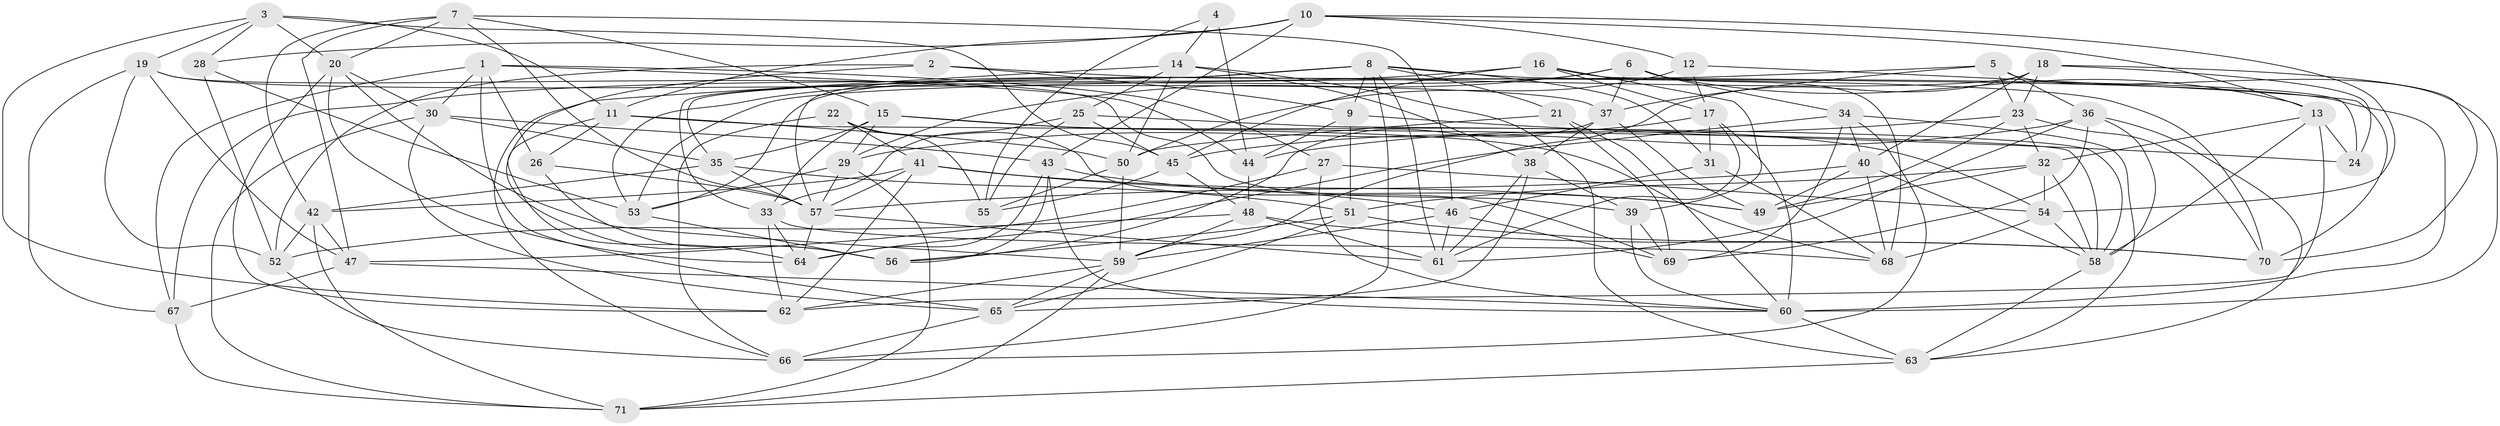 // original degree distribution, {4: 1.0}
// Generated by graph-tools (version 1.1) at 2025/27/03/09/25 03:27:00]
// undirected, 71 vertices, 205 edges
graph export_dot {
graph [start="1"]
  node [color=gray90,style=filled];
  1;
  2;
  3;
  4;
  5;
  6;
  7;
  8;
  9;
  10;
  11;
  12;
  13;
  14;
  15;
  16;
  17;
  18;
  19;
  20;
  21;
  22;
  23;
  24;
  25;
  26;
  27;
  28;
  29;
  30;
  31;
  32;
  33;
  34;
  35;
  36;
  37;
  38;
  39;
  40;
  41;
  42;
  43;
  44;
  45;
  46;
  47;
  48;
  49;
  50;
  51;
  52;
  53;
  54;
  55;
  56;
  57;
  58;
  59;
  60;
  61;
  62;
  63;
  64;
  65;
  66;
  67;
  68;
  69;
  70;
  71;
  1 -- 26 [weight=1.0];
  1 -- 27 [weight=1.0];
  1 -- 30 [weight=1.0];
  1 -- 44 [weight=1.0];
  1 -- 65 [weight=1.0];
  1 -- 67 [weight=1.0];
  2 -- 9 [weight=1.0];
  2 -- 52 [weight=1.0];
  2 -- 56 [weight=1.0];
  2 -- 70 [weight=1.0];
  3 -- 11 [weight=1.0];
  3 -- 19 [weight=1.0];
  3 -- 20 [weight=1.0];
  3 -- 28 [weight=1.0];
  3 -- 45 [weight=1.0];
  3 -- 62 [weight=1.0];
  4 -- 14 [weight=1.0];
  4 -- 44 [weight=2.0];
  4 -- 55 [weight=1.0];
  5 -- 23 [weight=1.0];
  5 -- 36 [weight=1.0];
  5 -- 37 [weight=1.0];
  5 -- 53 [weight=1.0];
  5 -- 60 [weight=2.0];
  6 -- 13 [weight=1.0];
  6 -- 29 [weight=1.0];
  6 -- 34 [weight=1.0];
  6 -- 37 [weight=1.0];
  6 -- 53 [weight=1.0];
  6 -- 68 [weight=1.0];
  7 -- 15 [weight=1.0];
  7 -- 20 [weight=1.0];
  7 -- 42 [weight=1.0];
  7 -- 46 [weight=1.0];
  7 -- 47 [weight=1.0];
  7 -- 57 [weight=1.0];
  8 -- 9 [weight=2.0];
  8 -- 21 [weight=1.0];
  8 -- 31 [weight=1.0];
  8 -- 33 [weight=1.0];
  8 -- 35 [weight=1.0];
  8 -- 57 [weight=1.0];
  8 -- 60 [weight=1.0];
  8 -- 61 [weight=1.0];
  8 -- 66 [weight=1.0];
  9 -- 24 [weight=1.0];
  9 -- 44 [weight=1.0];
  9 -- 51 [weight=1.0];
  10 -- 11 [weight=1.0];
  10 -- 12 [weight=1.0];
  10 -- 13 [weight=1.0];
  10 -- 28 [weight=1.0];
  10 -- 43 [weight=1.0];
  10 -- 54 [weight=1.0];
  11 -- 26 [weight=1.0];
  11 -- 50 [weight=1.0];
  11 -- 58 [weight=1.0];
  11 -- 64 [weight=1.0];
  12 -- 17 [weight=1.0];
  12 -- 50 [weight=1.0];
  12 -- 70 [weight=1.0];
  13 -- 24 [weight=1.0];
  13 -- 32 [weight=1.0];
  13 -- 58 [weight=1.0];
  13 -- 62 [weight=1.0];
  14 -- 25 [weight=1.0];
  14 -- 38 [weight=1.0];
  14 -- 50 [weight=1.0];
  14 -- 63 [weight=1.0];
  14 -- 66 [weight=1.0];
  15 -- 29 [weight=1.0];
  15 -- 33 [weight=1.0];
  15 -- 35 [weight=1.0];
  15 -- 54 [weight=1.0];
  15 -- 68 [weight=1.0];
  16 -- 17 [weight=1.0];
  16 -- 24 [weight=1.0];
  16 -- 39 [weight=1.0];
  16 -- 45 [weight=1.0];
  16 -- 67 [weight=2.0];
  17 -- 29 [weight=1.0];
  17 -- 31 [weight=1.0];
  17 -- 60 [weight=1.0];
  17 -- 61 [weight=1.0];
  18 -- 23 [weight=1.0];
  18 -- 24 [weight=1.0];
  18 -- 40 [weight=1.0];
  18 -- 53 [weight=1.0];
  18 -- 59 [weight=1.0];
  18 -- 70 [weight=1.0];
  19 -- 37 [weight=1.0];
  19 -- 39 [weight=1.0];
  19 -- 47 [weight=1.0];
  19 -- 52 [weight=1.0];
  19 -- 67 [weight=1.0];
  20 -- 30 [weight=1.0];
  20 -- 59 [weight=1.0];
  20 -- 62 [weight=1.0];
  20 -- 64 [weight=1.0];
  21 -- 50 [weight=1.0];
  21 -- 60 [weight=1.0];
  21 -- 69 [weight=1.0];
  22 -- 41 [weight=1.0];
  22 -- 55 [weight=1.0];
  22 -- 66 [weight=1.0];
  22 -- 69 [weight=1.0];
  23 -- 32 [weight=1.0];
  23 -- 44 [weight=1.0];
  23 -- 49 [weight=1.0];
  23 -- 70 [weight=1.0];
  25 -- 33 [weight=1.0];
  25 -- 45 [weight=1.0];
  25 -- 55 [weight=2.0];
  25 -- 58 [weight=1.0];
  26 -- 56 [weight=1.0];
  26 -- 57 [weight=1.0];
  27 -- 47 [weight=1.0];
  27 -- 54 [weight=1.0];
  27 -- 60 [weight=1.0];
  28 -- 52 [weight=1.0];
  28 -- 53 [weight=1.0];
  29 -- 53 [weight=1.0];
  29 -- 57 [weight=1.0];
  29 -- 71 [weight=1.0];
  30 -- 35 [weight=1.0];
  30 -- 43 [weight=1.0];
  30 -- 65 [weight=1.0];
  30 -- 71 [weight=1.0];
  31 -- 46 [weight=1.0];
  31 -- 68 [weight=1.0];
  32 -- 49 [weight=1.0];
  32 -- 51 [weight=1.0];
  32 -- 54 [weight=1.0];
  32 -- 58 [weight=1.0];
  33 -- 62 [weight=1.0];
  33 -- 64 [weight=1.0];
  33 -- 68 [weight=1.0];
  34 -- 40 [weight=1.0];
  34 -- 63 [weight=1.0];
  34 -- 64 [weight=1.0];
  34 -- 66 [weight=1.0];
  34 -- 69 [weight=1.0];
  35 -- 42 [weight=1.0];
  35 -- 51 [weight=1.0];
  35 -- 57 [weight=1.0];
  36 -- 45 [weight=1.0];
  36 -- 58 [weight=1.0];
  36 -- 61 [weight=1.0];
  36 -- 63 [weight=1.0];
  36 -- 69 [weight=1.0];
  37 -- 38 [weight=1.0];
  37 -- 49 [weight=1.0];
  37 -- 56 [weight=1.0];
  38 -- 39 [weight=2.0];
  38 -- 61 [weight=1.0];
  38 -- 65 [weight=1.0];
  39 -- 60 [weight=1.0];
  39 -- 69 [weight=1.0];
  40 -- 49 [weight=1.0];
  40 -- 57 [weight=1.0];
  40 -- 58 [weight=1.0];
  40 -- 68 [weight=1.0];
  41 -- 42 [weight=1.0];
  41 -- 46 [weight=1.0];
  41 -- 49 [weight=1.0];
  41 -- 57 [weight=1.0];
  41 -- 62 [weight=1.0];
  42 -- 47 [weight=1.0];
  42 -- 52 [weight=1.0];
  42 -- 71 [weight=1.0];
  43 -- 49 [weight=1.0];
  43 -- 56 [weight=1.0];
  43 -- 60 [weight=1.0];
  43 -- 64 [weight=1.0];
  44 -- 48 [weight=1.0];
  45 -- 48 [weight=1.0];
  45 -- 55 [weight=1.0];
  46 -- 59 [weight=1.0];
  46 -- 61 [weight=1.0];
  46 -- 69 [weight=1.0];
  47 -- 60 [weight=1.0];
  47 -- 67 [weight=1.0];
  48 -- 52 [weight=1.0];
  48 -- 59 [weight=1.0];
  48 -- 61 [weight=1.0];
  48 -- 70 [weight=1.0];
  50 -- 55 [weight=1.0];
  50 -- 59 [weight=1.0];
  51 -- 56 [weight=1.0];
  51 -- 65 [weight=1.0];
  51 -- 70 [weight=1.0];
  52 -- 66 [weight=1.0];
  53 -- 56 [weight=1.0];
  54 -- 58 [weight=1.0];
  54 -- 68 [weight=1.0];
  57 -- 61 [weight=2.0];
  57 -- 64 [weight=1.0];
  58 -- 63 [weight=1.0];
  59 -- 62 [weight=1.0];
  59 -- 65 [weight=1.0];
  59 -- 71 [weight=1.0];
  60 -- 63 [weight=1.0];
  63 -- 71 [weight=1.0];
  65 -- 66 [weight=1.0];
  67 -- 71 [weight=1.0];
}

